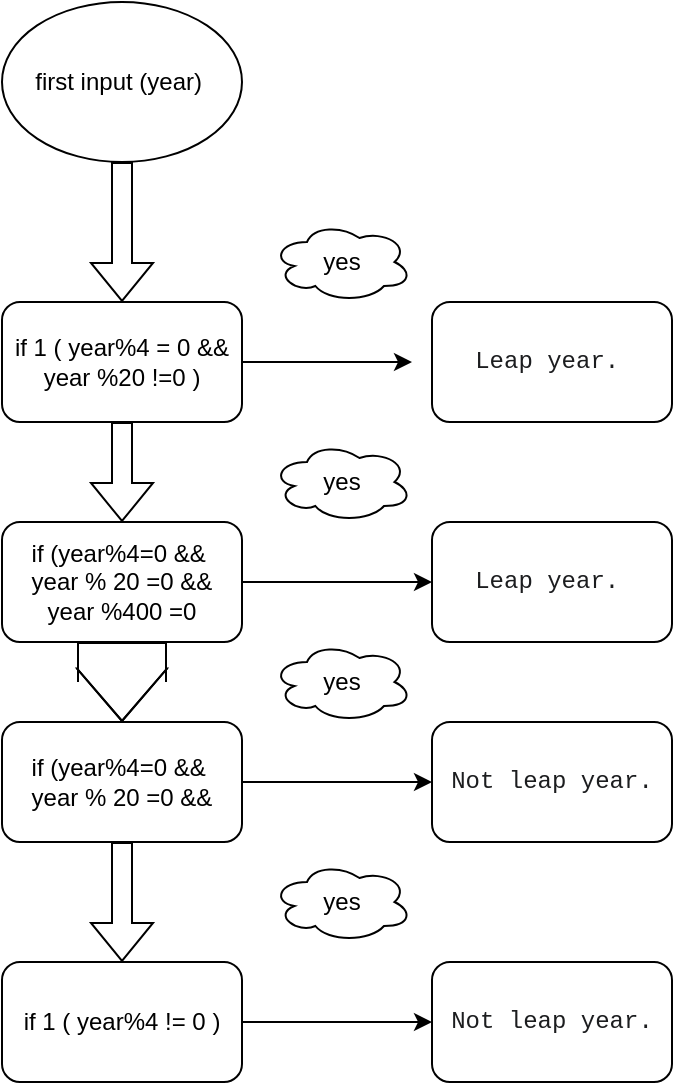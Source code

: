 <mxfile version="20.7.4" type="github">
  <diagram id="Yc_5fZJy_dAsRp6oepNu" name="Page-1">
    <mxGraphModel dx="1050" dy="573" grid="1" gridSize="10" guides="1" tooltips="1" connect="1" arrows="1" fold="1" page="1" pageScale="1" pageWidth="850" pageHeight="1100" math="0" shadow="0">
      <root>
        <mxCell id="0" />
        <mxCell id="1" parent="0" />
        <mxCell id="wbQnpSY1Qyb8t-tgeAv0-1" value="first input (year)&amp;nbsp;" style="ellipse;whiteSpace=wrap;html=1;" vertex="1" parent="1">
          <mxGeometry x="305" y="20" width="120" height="80" as="geometry" />
        </mxCell>
        <mxCell id="wbQnpSY1Qyb8t-tgeAv0-2" value="" style="shape=flexArrow;endArrow=classic;html=1;rounded=0;exitX=0.5;exitY=1;exitDx=0;exitDy=0;" edge="1" parent="1" source="wbQnpSY1Qyb8t-tgeAv0-1">
          <mxGeometry width="50" height="50" relative="1" as="geometry">
            <mxPoint x="400" y="320" as="sourcePoint" />
            <mxPoint x="365" y="170" as="targetPoint" />
          </mxGeometry>
        </mxCell>
        <mxCell id="wbQnpSY1Qyb8t-tgeAv0-3" value="if 1 ( year%4 = 0 &amp;amp;&amp;amp; year %20 !=0 )" style="rounded=1;whiteSpace=wrap;html=1;" vertex="1" parent="1">
          <mxGeometry x="305" y="170" width="120" height="60" as="geometry" />
        </mxCell>
        <mxCell id="wbQnpSY1Qyb8t-tgeAv0-4" value="" style="endArrow=classic;html=1;rounded=0;exitX=1;exitY=0.5;exitDx=0;exitDy=0;" edge="1" parent="1" source="wbQnpSY1Qyb8t-tgeAv0-3">
          <mxGeometry width="50" height="50" relative="1" as="geometry">
            <mxPoint x="400" y="320" as="sourcePoint" />
            <mxPoint x="510" y="200" as="targetPoint" />
          </mxGeometry>
        </mxCell>
        <mxCell id="wbQnpSY1Qyb8t-tgeAv0-5" value="yes" style="ellipse;shape=cloud;whiteSpace=wrap;html=1;" vertex="1" parent="1">
          <mxGeometry x="440" y="130" width="70" height="40" as="geometry" />
        </mxCell>
        <mxCell id="wbQnpSY1Qyb8t-tgeAv0-6" value="&lt;ol style=&quot;box-sizing: border-box; margin: 0px; padding: 0px; max-width: 60rem; list-style-type: none; counter-reset: customlistcounter 0; color: rgb(28, 29, 31); font-family: sfmono-regular, Consolas, &amp;quot;liberation mono&amp;quot;, Menlo, Courier, monospace; text-align: start; background-color: rgb(255, 255, 255);&quot; class=&quot;linenums&quot;&gt;&lt;li style=&quot;box-sizing: border-box; margin-top: 0px; margin-right: 0px; margin-left: 0px; padding: 0px 0px 0px 4.8rem; list-style-type: none; counter-increment: customlistcounter 1; text-indent: -4.8rem; margin-bottom: 0px !important;&quot; class=&quot;L0&quot;&gt;&lt;span style=&quot;box-sizing: border-box; margin: 0px; padding: 0px;&quot; class=&quot;typ&quot;&gt;Leap&lt;/span&gt;&lt;span style=&quot;box-sizing: border-box; margin: 0px; padding: 0px;&quot; class=&quot;pln&quot;&gt; year&lt;/span&gt;&lt;span style=&quot;box-sizing: border-box; margin: 0px; padding: 0px;&quot; class=&quot;pun&quot;&gt;.&lt;/span&gt;&lt;/li&gt;&lt;/ol&gt;" style="rounded=1;whiteSpace=wrap;html=1;" vertex="1" parent="1">
          <mxGeometry x="520" y="170" width="120" height="60" as="geometry" />
        </mxCell>
        <mxCell id="wbQnpSY1Qyb8t-tgeAv0-7" value="" style="shape=flexArrow;endArrow=classic;html=1;rounded=0;exitX=0.5;exitY=1;exitDx=0;exitDy=0;" edge="1" parent="1" source="wbQnpSY1Qyb8t-tgeAv0-3" target="wbQnpSY1Qyb8t-tgeAv0-8">
          <mxGeometry width="50" height="50" relative="1" as="geometry">
            <mxPoint x="400" y="320" as="sourcePoint" />
            <mxPoint x="365" y="290" as="targetPoint" />
          </mxGeometry>
        </mxCell>
        <mxCell id="wbQnpSY1Qyb8t-tgeAv0-8" value="if (year%4=0 &amp;amp;&amp;amp;&amp;nbsp;&lt;br style=&quot;border-color: var(--border-color);&quot;&gt;year % 20 =0 &amp;amp;&amp;amp; &lt;br&gt;year %400 =0&lt;br&gt;" style="rounded=1;whiteSpace=wrap;html=1;" vertex="1" parent="1">
          <mxGeometry x="305" y="280" width="120" height="60" as="geometry" />
        </mxCell>
        <mxCell id="wbQnpSY1Qyb8t-tgeAv0-9" value="&lt;ol style=&quot;box-sizing: border-box; margin: 0px; padding: 0px; max-width: 60rem; list-style-type: none; counter-reset: customlistcounter 0; color: rgb(28, 29, 31); font-family: sfmono-regular, Consolas, &amp;quot;liberation mono&amp;quot;, Menlo, Courier, monospace; text-align: start; background-color: rgb(255, 255, 255);&quot; class=&quot;linenums&quot;&gt;&lt;li style=&quot;box-sizing: border-box; margin-top: 0px; margin-right: 0px; margin-left: 0px; padding: 0px 0px 0px 4.8rem; list-style-type: none; counter-increment: customlistcounter 1; text-indent: -4.8rem; margin-bottom: 0px !important;&quot; class=&quot;L0&quot;&gt;&lt;span style=&quot;box-sizing: border-box; margin: 0px; padding: 0px;&quot; class=&quot;typ&quot;&gt;Leap&lt;/span&gt;&lt;span style=&quot;box-sizing: border-box; margin: 0px; padding: 0px;&quot; class=&quot;pln&quot;&gt; year&lt;/span&gt;&lt;span style=&quot;box-sizing: border-box; margin: 0px; padding: 0px;&quot; class=&quot;pun&quot;&gt;.&lt;/span&gt;&lt;/li&gt;&lt;/ol&gt;" style="rounded=1;whiteSpace=wrap;html=1;" vertex="1" parent="1">
          <mxGeometry x="520" y="280" width="120" height="60" as="geometry" />
        </mxCell>
        <mxCell id="wbQnpSY1Qyb8t-tgeAv0-10" value="" style="endArrow=classic;html=1;rounded=0;exitX=1;exitY=0.5;exitDx=0;exitDy=0;entryX=0;entryY=0.5;entryDx=0;entryDy=0;" edge="1" parent="1" source="wbQnpSY1Qyb8t-tgeAv0-8" target="wbQnpSY1Qyb8t-tgeAv0-9">
          <mxGeometry width="50" height="50" relative="1" as="geometry">
            <mxPoint x="435" y="210" as="sourcePoint" />
            <mxPoint x="520" y="210" as="targetPoint" />
            <Array as="points" />
          </mxGeometry>
        </mxCell>
        <mxCell id="wbQnpSY1Qyb8t-tgeAv0-11" value="yes" style="ellipse;shape=cloud;whiteSpace=wrap;html=1;" vertex="1" parent="1">
          <mxGeometry x="440" y="240" width="70" height="40" as="geometry" />
        </mxCell>
        <mxCell id="wbQnpSY1Qyb8t-tgeAv0-12" value="if (year%4=0 &amp;amp;&amp;amp;&amp;nbsp;&lt;br style=&quot;border-color: var(--border-color);&quot;&gt;year % 20 =0 &amp;amp;&amp;amp;" style="rounded=1;whiteSpace=wrap;html=1;" vertex="1" parent="1">
          <mxGeometry x="305" y="380" width="120" height="60" as="geometry" />
        </mxCell>
        <mxCell id="wbQnpSY1Qyb8t-tgeAv0-13" value="" style="shape=flexArrow;endArrow=classic;html=1;rounded=0;exitX=0.5;exitY=1;exitDx=0;exitDy=0;width=44;endSize=8.4;endWidth=0;entryX=0.5;entryY=0;entryDx=0;entryDy=0;" edge="1" parent="1" source="wbQnpSY1Qyb8t-tgeAv0-8" target="wbQnpSY1Qyb8t-tgeAv0-12">
          <mxGeometry width="50" height="50" relative="1" as="geometry">
            <mxPoint x="375" y="240" as="sourcePoint" />
            <mxPoint x="375" y="290" as="targetPoint" />
            <Array as="points">
              <mxPoint x="365" y="360" />
            </Array>
          </mxGeometry>
        </mxCell>
        <mxCell id="wbQnpSY1Qyb8t-tgeAv0-14" value="" style="endArrow=classic;html=1;rounded=0;exitX=1;exitY=0.5;exitDx=0;exitDy=0;" edge="1" parent="1" source="wbQnpSY1Qyb8t-tgeAv0-12">
          <mxGeometry width="50" height="50" relative="1" as="geometry">
            <mxPoint x="435" y="320" as="sourcePoint" />
            <mxPoint x="520" y="410" as="targetPoint" />
            <Array as="points" />
          </mxGeometry>
        </mxCell>
        <mxCell id="wbQnpSY1Qyb8t-tgeAv0-15" value="&lt;ol style=&quot;box-sizing: border-box; margin: 0px; padding: 0px; max-width: 60rem; list-style-type: none; counter-reset: customlistcounter 0; color: rgb(28, 29, 31); font-family: sfmono-regular, Consolas, &amp;quot;liberation mono&amp;quot;, Menlo, Courier, monospace; text-align: start; background-color: rgb(255, 255, 255);&quot; class=&quot;linenums&quot;&gt;&lt;li style=&quot;box-sizing: border-box; margin-top: 0px; margin-right: 0px; margin-left: 0px; padding: 0px 0px 0px 4.8rem; list-style-type: none; counter-increment: customlistcounter 1; text-indent: -4.8rem; margin-bottom: 0px !important;&quot; class=&quot;L0&quot;&gt;&lt;span style=&quot;box-sizing: border-box; margin: 0px; padding: 0px;&quot; class=&quot;typ&quot;&gt;Not&lt;/span&gt;&lt;span style=&quot;box-sizing: border-box; margin: 0px; padding: 0px;&quot; class=&quot;pln&quot;&gt; leap year&lt;/span&gt;&lt;span style=&quot;box-sizing: border-box; margin: 0px; padding: 0px;&quot; class=&quot;pun&quot;&gt;.&lt;/span&gt;&lt;/li&gt;&lt;/ol&gt;" style="rounded=1;whiteSpace=wrap;html=1;" vertex="1" parent="1">
          <mxGeometry x="520" y="380" width="120" height="60" as="geometry" />
        </mxCell>
        <mxCell id="wbQnpSY1Qyb8t-tgeAv0-16" value="yes" style="ellipse;shape=cloud;whiteSpace=wrap;html=1;" vertex="1" parent="1">
          <mxGeometry x="440" y="340" width="70" height="40" as="geometry" />
        </mxCell>
        <mxCell id="wbQnpSY1Qyb8t-tgeAv0-17" value="if 1 ( year%4 != 0 )" style="rounded=1;whiteSpace=wrap;html=1;" vertex="1" parent="1">
          <mxGeometry x="305" y="500" width="120" height="60" as="geometry" />
        </mxCell>
        <mxCell id="wbQnpSY1Qyb8t-tgeAv0-18" value="" style="shape=flexArrow;endArrow=classic;html=1;rounded=0;exitX=0.5;exitY=1;exitDx=0;exitDy=0;entryX=0.5;entryY=0;entryDx=0;entryDy=0;" edge="1" parent="1" source="wbQnpSY1Qyb8t-tgeAv0-12" target="wbQnpSY1Qyb8t-tgeAv0-17">
          <mxGeometry width="50" height="50" relative="1" as="geometry">
            <mxPoint x="375" y="240" as="sourcePoint" />
            <mxPoint x="375" y="290" as="targetPoint" />
          </mxGeometry>
        </mxCell>
        <mxCell id="wbQnpSY1Qyb8t-tgeAv0-19" value="&lt;ol style=&quot;box-sizing: border-box; margin: 0px; padding: 0px; max-width: 60rem; list-style-type: none; counter-reset: customlistcounter 0; color: rgb(28, 29, 31); font-family: sfmono-regular, Consolas, &amp;quot;liberation mono&amp;quot;, Menlo, Courier, monospace; text-align: start; background-color: rgb(255, 255, 255);&quot; class=&quot;linenums&quot;&gt;&lt;li style=&quot;box-sizing: border-box; margin-top: 0px; margin-right: 0px; margin-left: 0px; padding: 0px 0px 0px 4.8rem; list-style-type: none; counter-increment: customlistcounter 1; text-indent: -4.8rem; margin-bottom: 0px !important;&quot; class=&quot;L0&quot;&gt;&lt;span style=&quot;box-sizing: border-box; margin: 0px; padding: 0px;&quot; class=&quot;typ&quot;&gt;Not&lt;/span&gt;&lt;span style=&quot;box-sizing: border-box; margin: 0px; padding: 0px;&quot; class=&quot;pln&quot;&gt; leap year&lt;/span&gt;&lt;span style=&quot;box-sizing: border-box; margin: 0px; padding: 0px;&quot; class=&quot;pun&quot;&gt;.&lt;/span&gt;&lt;/li&gt;&lt;/ol&gt;" style="rounded=1;whiteSpace=wrap;html=1;" vertex="1" parent="1">
          <mxGeometry x="520" y="500" width="120" height="60" as="geometry" />
        </mxCell>
        <mxCell id="wbQnpSY1Qyb8t-tgeAv0-22" value="" style="endArrow=classic;html=1;rounded=0;exitX=1;exitY=0.5;exitDx=0;exitDy=0;entryX=0;entryY=0.5;entryDx=0;entryDy=0;" edge="1" parent="1" source="wbQnpSY1Qyb8t-tgeAv0-17" target="wbQnpSY1Qyb8t-tgeAv0-19">
          <mxGeometry width="50" height="50" relative="1" as="geometry">
            <mxPoint x="400" y="410" as="sourcePoint" />
            <mxPoint x="450" y="360" as="targetPoint" />
          </mxGeometry>
        </mxCell>
        <mxCell id="wbQnpSY1Qyb8t-tgeAv0-23" value="yes" style="ellipse;shape=cloud;whiteSpace=wrap;html=1;" vertex="1" parent="1">
          <mxGeometry x="440" y="450" width="70" height="40" as="geometry" />
        </mxCell>
      </root>
    </mxGraphModel>
  </diagram>
</mxfile>
